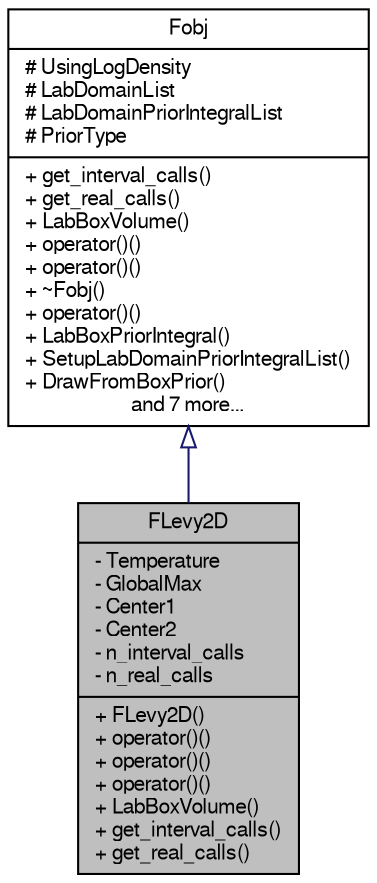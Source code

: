 digraph G
{
  edge [fontname="FreeSans",fontsize="10",labelfontname="FreeSans",labelfontsize="10"];
  node [fontname="FreeSans",fontsize="10",shape=record];
  Node1 [label="{FLevy2D\n|- Temperature\l- GlobalMax\l- Center1\l- Center2\l- n_interval_calls\l- n_real_calls\l|+ FLevy2D()\l+ operator()()\l+ operator()()\l+ operator()()\l+ LabBoxVolume()\l+ get_interval_calls()\l+ get_real_calls()\l}",height=0.2,width=0.4,color="black", fillcolor="grey75", style="filled" fontcolor="black"];
  Node2 -> Node1 [dir="back",color="midnightblue",fontsize="10",style="solid",arrowtail="onormal",fontname="FreeSans"];
  Node2 [label="{Fobj\n|# UsingLogDensity\l# LabDomainList\l# LabDomainPriorIntegralList\l# PriorType\l|+ get_interval_calls()\l+ get_real_calls()\l+ LabBoxVolume()\l+ operator()()\l+ operator()()\l+ ~Fobj()\l+ operator()()\l+ LabBoxPriorIntegral()\l+ SetupLabDomainPriorIntegralList()\l+ DrawFromBoxPrior()\land 7 more...}",height=0.2,width=0.4,color="black", fillcolor="white", style="filled",URL="$classFobj.shtml",tooltip="An abstract class for target function objects."];
}
